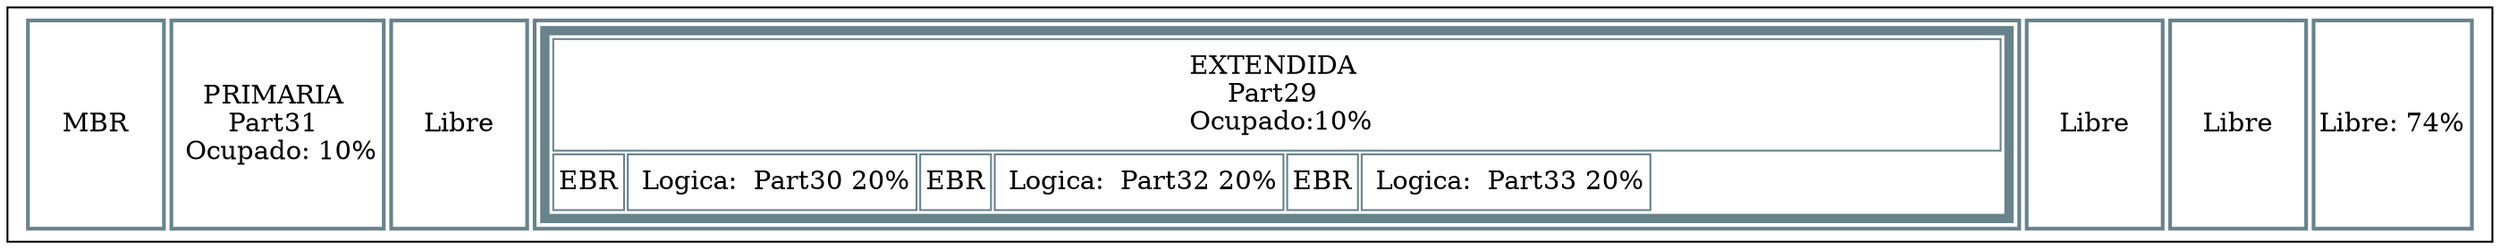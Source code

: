 digraph G{
tbl [
shape=box
label=<
<table border='0' cellborder='2' width='100' height="30" color='lightblue4'>
<tr><td height='30' width='75'> MBR </td><td height='30' width='75.0'>PRIMARIA <br/>Part31 <br/> Ocupado: 10%</td><td height='30' width='75.0'>Libre</td><td  height='30' width='15.0'>
<table border='5'  height='30' WIDTH='15.0' cellborder='1'>
 <tr>  <td height='60' colspan='100%'>EXTENDIDA <br/>Part29 <br/> Ocupado:10%</td>  </tr>
<tr><td height='30'>EBR</td><td height='30'> Logica:  Part30 20%</td><td height='30'>EBR</td><td height='30'> Logica:  Part32 20%</td><td height='30'>EBR</td><td height='30'> Logica:  Part33 20%</td></tr>
</table>
</td><td height='30' width='75.0'>Libre</td><td height='30' width='75.0'>Libre</td><td height='30' width='75.0'>Libre: 74%</td>     </tr>
</table>
>];
}